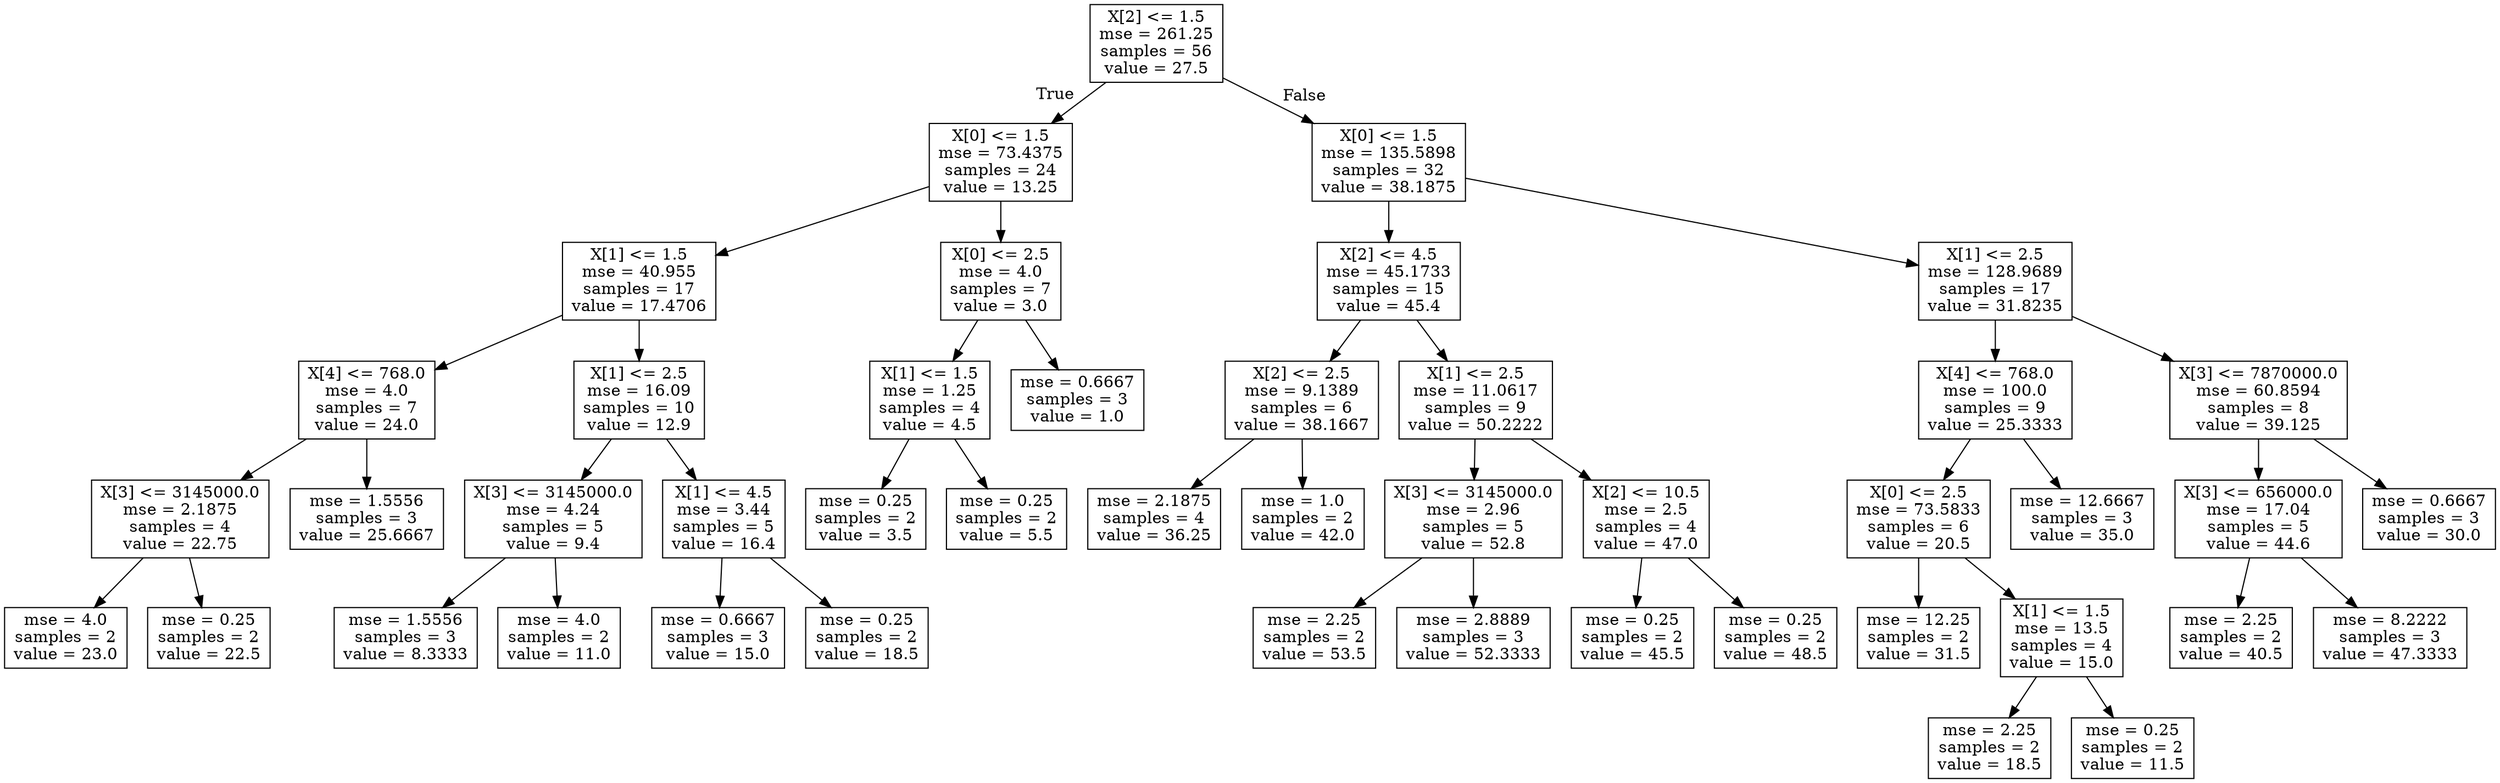 digraph Tree {
node [shape=box] ;
0 [label="X[2] <= 1.5\nmse = 261.25\nsamples = 56\nvalue = 27.5"] ;
1 [label="X[0] <= 1.5\nmse = 73.4375\nsamples = 24\nvalue = 13.25"] ;
0 -> 1 [labeldistance=2.5, labelangle=45, headlabel="True"] ;
2 [label="X[1] <= 1.5\nmse = 40.955\nsamples = 17\nvalue = 17.4706"] ;
1 -> 2 ;
3 [label="X[4] <= 768.0\nmse = 4.0\nsamples = 7\nvalue = 24.0"] ;
2 -> 3 ;
4 [label="X[3] <= 3145000.0\nmse = 2.1875\nsamples = 4\nvalue = 22.75"] ;
3 -> 4 ;
5 [label="mse = 4.0\nsamples = 2\nvalue = 23.0"] ;
4 -> 5 ;
6 [label="mse = 0.25\nsamples = 2\nvalue = 22.5"] ;
4 -> 6 ;
7 [label="mse = 1.5556\nsamples = 3\nvalue = 25.6667"] ;
3 -> 7 ;
8 [label="X[1] <= 2.5\nmse = 16.09\nsamples = 10\nvalue = 12.9"] ;
2 -> 8 ;
9 [label="X[3] <= 3145000.0\nmse = 4.24\nsamples = 5\nvalue = 9.4"] ;
8 -> 9 ;
10 [label="mse = 1.5556\nsamples = 3\nvalue = 8.3333"] ;
9 -> 10 ;
11 [label="mse = 4.0\nsamples = 2\nvalue = 11.0"] ;
9 -> 11 ;
12 [label="X[1] <= 4.5\nmse = 3.44\nsamples = 5\nvalue = 16.4"] ;
8 -> 12 ;
13 [label="mse = 0.6667\nsamples = 3\nvalue = 15.0"] ;
12 -> 13 ;
14 [label="mse = 0.25\nsamples = 2\nvalue = 18.5"] ;
12 -> 14 ;
15 [label="X[0] <= 2.5\nmse = 4.0\nsamples = 7\nvalue = 3.0"] ;
1 -> 15 ;
16 [label="X[1] <= 1.5\nmse = 1.25\nsamples = 4\nvalue = 4.5"] ;
15 -> 16 ;
17 [label="mse = 0.25\nsamples = 2\nvalue = 3.5"] ;
16 -> 17 ;
18 [label="mse = 0.25\nsamples = 2\nvalue = 5.5"] ;
16 -> 18 ;
19 [label="mse = 0.6667\nsamples = 3\nvalue = 1.0"] ;
15 -> 19 ;
20 [label="X[0] <= 1.5\nmse = 135.5898\nsamples = 32\nvalue = 38.1875"] ;
0 -> 20 [labeldistance=2.5, labelangle=-45, headlabel="False"] ;
21 [label="X[2] <= 4.5\nmse = 45.1733\nsamples = 15\nvalue = 45.4"] ;
20 -> 21 ;
22 [label="X[2] <= 2.5\nmse = 9.1389\nsamples = 6\nvalue = 38.1667"] ;
21 -> 22 ;
23 [label="mse = 2.1875\nsamples = 4\nvalue = 36.25"] ;
22 -> 23 ;
24 [label="mse = 1.0\nsamples = 2\nvalue = 42.0"] ;
22 -> 24 ;
25 [label="X[1] <= 2.5\nmse = 11.0617\nsamples = 9\nvalue = 50.2222"] ;
21 -> 25 ;
26 [label="X[3] <= 3145000.0\nmse = 2.96\nsamples = 5\nvalue = 52.8"] ;
25 -> 26 ;
27 [label="mse = 2.25\nsamples = 2\nvalue = 53.5"] ;
26 -> 27 ;
28 [label="mse = 2.8889\nsamples = 3\nvalue = 52.3333"] ;
26 -> 28 ;
29 [label="X[2] <= 10.5\nmse = 2.5\nsamples = 4\nvalue = 47.0"] ;
25 -> 29 ;
30 [label="mse = 0.25\nsamples = 2\nvalue = 45.5"] ;
29 -> 30 ;
31 [label="mse = 0.25\nsamples = 2\nvalue = 48.5"] ;
29 -> 31 ;
32 [label="X[1] <= 2.5\nmse = 128.9689\nsamples = 17\nvalue = 31.8235"] ;
20 -> 32 ;
33 [label="X[4] <= 768.0\nmse = 100.0\nsamples = 9\nvalue = 25.3333"] ;
32 -> 33 ;
34 [label="X[0] <= 2.5\nmse = 73.5833\nsamples = 6\nvalue = 20.5"] ;
33 -> 34 ;
35 [label="mse = 12.25\nsamples = 2\nvalue = 31.5"] ;
34 -> 35 ;
36 [label="X[1] <= 1.5\nmse = 13.5\nsamples = 4\nvalue = 15.0"] ;
34 -> 36 ;
37 [label="mse = 2.25\nsamples = 2\nvalue = 18.5"] ;
36 -> 37 ;
38 [label="mse = 0.25\nsamples = 2\nvalue = 11.5"] ;
36 -> 38 ;
39 [label="mse = 12.6667\nsamples = 3\nvalue = 35.0"] ;
33 -> 39 ;
40 [label="X[3] <= 7870000.0\nmse = 60.8594\nsamples = 8\nvalue = 39.125"] ;
32 -> 40 ;
41 [label="X[3] <= 656000.0\nmse = 17.04\nsamples = 5\nvalue = 44.6"] ;
40 -> 41 ;
42 [label="mse = 2.25\nsamples = 2\nvalue = 40.5"] ;
41 -> 42 ;
43 [label="mse = 8.2222\nsamples = 3\nvalue = 47.3333"] ;
41 -> 43 ;
44 [label="mse = 0.6667\nsamples = 3\nvalue = 30.0"] ;
40 -> 44 ;
}